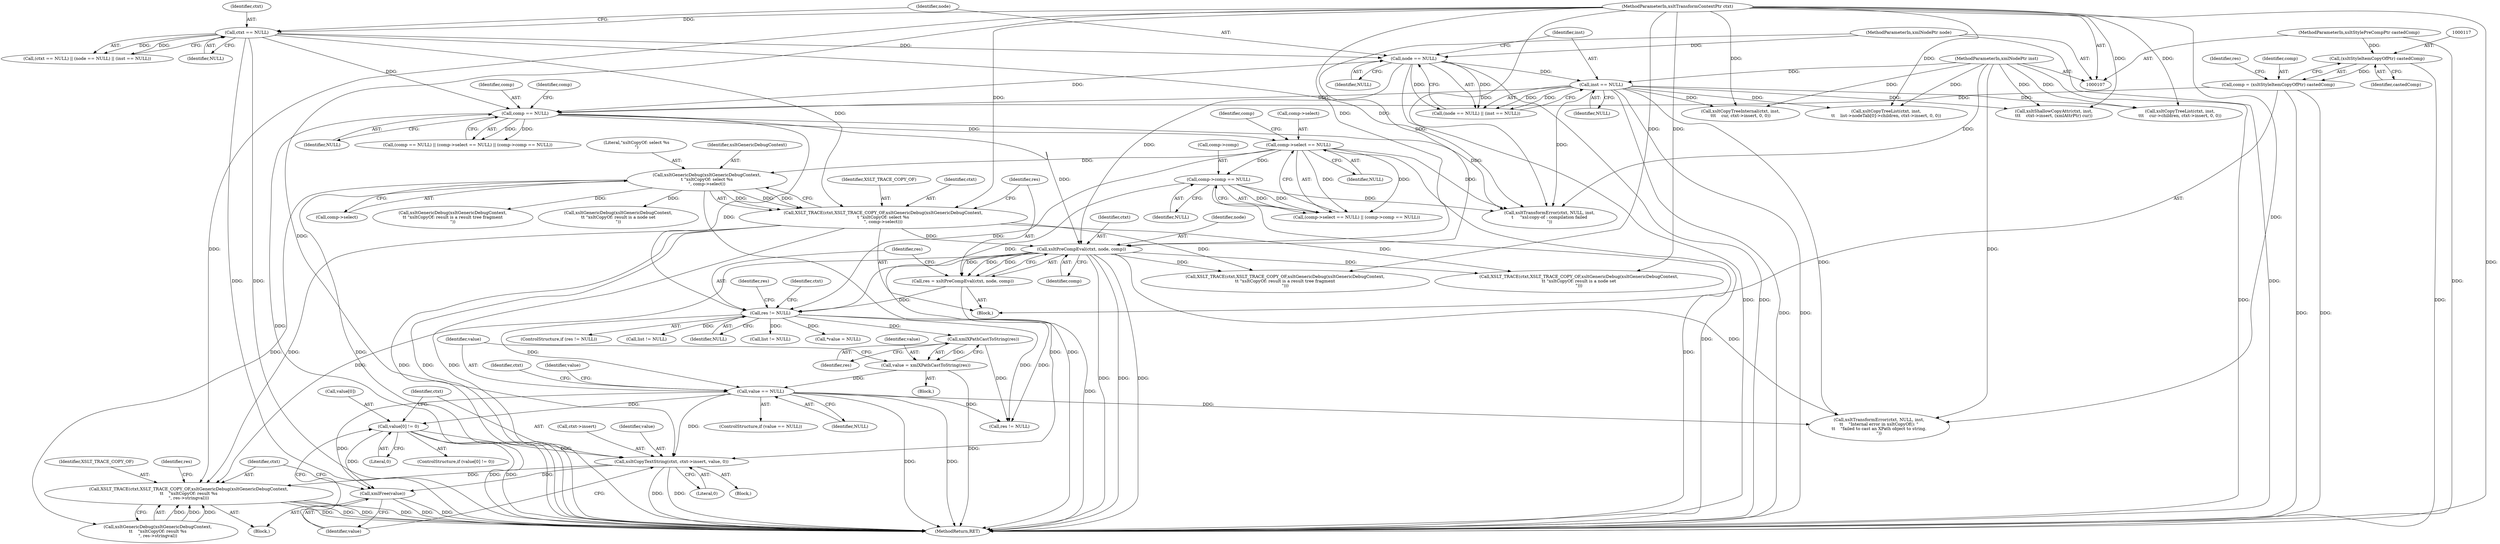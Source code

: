 digraph "0_Chrome_96dbafe288dbe2f0cc45fa3c39daf6d0c37acbab_35@array" {
"1000372" [label="(Call,value[0] != 0)"];
"1000355" [label="(Call,value == NULL)"];
"1000350" [label="(Call,value = xmlXPathCastToString(res))"];
"1000352" [label="(Call,xmlXPathCastToString(res))"];
"1000180" [label="(Call,res != NULL)"];
"1000173" [label="(Call,res = xsltPreCompEval(ctxt, node, comp))"];
"1000175" [label="(Call,xsltPreCompEval(ctxt, node, comp))"];
"1000164" [label="(Call,XSLT_TRACE(ctxt,XSLT_TRACE_COPY_OF,xsltGenericDebug(xsltGenericDebugContext,\n\t \"xsltCopyOf: select %s\n\", comp->select)))"];
"1000130" [label="(Call,ctxt == NULL)"];
"1000108" [label="(MethodParameterIn,xsltTransformContextPtr ctxt)"];
"1000167" [label="(Call,xsltGenericDebug(xsltGenericDebugContext,\n\t \"xsltCopyOf: select %s\n\", comp->select))"];
"1000147" [label="(Call,comp->select == NULL)"];
"1000143" [label="(Call,comp == NULL)"];
"1000114" [label="(Call,comp = (xsltStyleItemCopyOfPtr) castedComp)"];
"1000116" [label="(Call,(xsltStyleItemCopyOfPtr) castedComp)"];
"1000111" [label="(MethodParameterIn,xsltStylePreCompPtr castedComp)"];
"1000134" [label="(Call,node == NULL)"];
"1000109" [label="(MethodParameterIn,xmlNodePtr node)"];
"1000137" [label="(Call,inst == NULL)"];
"1000110" [label="(MethodParameterIn,xmlNodePtr inst)"];
"1000152" [label="(Call,comp->comp == NULL)"];
"1000378" [label="(Call,xsltCopyTextString(ctxt, ctxt->insert, value, 0))"];
"1000385" [label="(Call,xmlFree(value))"];
"1000387" [label="(Call,XSLT_TRACE(ctxt,XSLT_TRACE_COPY_OF,xsltGenericDebug(xsltGenericDebugContext,\n\t\t    \"xsltCopyOf: result %s\n\", res->stringval)))"];
"1000142" [label="(Call,(comp == NULL) || (comp->select == NULL) || (comp->comp == NULL))"];
"1000148" [label="(Call,comp->select)"];
"1000351" [label="(Identifier,value)"];
"1000110" [label="(MethodParameterIn,xmlNodePtr inst)"];
"1000387" [label="(Call,XSLT_TRACE(ctxt,XSLT_TRACE_COPY_OF,xsltGenericDebug(xsltGenericDebugContext,\n\t\t    \"xsltCopyOf: result %s\n\", res->stringval)))"];
"1000373" [label="(Call,value[0])"];
"1000169" [label="(Literal,\"xsltCopyOf: select %s\n\")"];
"1000345" [label="(Block,)"];
"1000108" [label="(MethodParameterIn,xsltTransformContextPtr ctxt)"];
"1000152" [label="(Call,comp->comp == NULL)"];
"1000354" [label="(ControlStructure,if (value == NULL))"];
"1000357" [label="(Identifier,NULL)"];
"1000377" [label="(Block,)"];
"1000374" [label="(Identifier,value)"];
"1000404" [label="(Call,res != NULL)"];
"1000177" [label="(Identifier,node)"];
"1000305" [label="(Call,list != NULL)"];
"1000131" [label="(Identifier,ctxt)"];
"1000295" [label="(Call,xsltGenericDebug(xsltGenericDebugContext,\n\t\t \"xsltCopyOf: result is a result tree fragment\n\"))"];
"1000329" [label="(Call,xsltCopyTreeList(ctxt, inst,\n\t\t    list->nodeTab[0]->children, ctxt->insert, 0, 0))"];
"1000386" [label="(Identifier,value)"];
"1000384" [label="(Literal,0)"];
"1000385" [label="(Call,xmlFree(value))"];
"1000114" [label="(Call,comp = (xsltStyleItemCopyOfPtr) castedComp)"];
"1000350" [label="(Call,value = xmlXPathCastToString(res))"];
"1000191" [label="(Call,XSLT_TRACE(ctxt,XSLT_TRACE_COPY_OF,xsltGenericDebug(xsltGenericDebugContext,\n\t\t \"xsltCopyOf: result is a node set\n\")))"];
"1000147" [label="(Call,comp->select == NULL)"];
"1000167" [label="(Call,xsltGenericDebug(xsltGenericDebugContext,\n\t \"xsltCopyOf: select %s\n\", comp->select))"];
"1000154" [label="(Identifier,comp)"];
"1000371" [label="(ControlStructure,if (value[0] != 0))"];
"1000182" [label="(Identifier,NULL)"];
"1000176" [label="(Identifier,ctxt)"];
"1000203" [label="(Call,list != NULL)"];
"1000390" [label="(Call,xsltGenericDebug(xsltGenericDebugContext,\n\t\t    \"xsltCopyOf: result %s\n\", res->stringval))"];
"1000139" [label="(Identifier,NULL)"];
"1000353" [label="(Identifier,res)"];
"1000187" [label="(Identifier,res)"];
"1000383" [label="(Identifier,value)"];
"1000153" [label="(Call,comp->comp)"];
"1000352" [label="(Call,xmlXPathCastToString(res))"];
"1000164" [label="(Call,XSLT_TRACE(ctxt,XSLT_TRACE_COPY_OF,xsltGenericDebug(xsltGenericDebugContext,\n\t \"xsltCopyOf: select %s\n\", comp->select)))"];
"1000165" [label="(Identifier,ctxt)"];
"1000146" [label="(Call,(comp->select == NULL) || (comp->comp == NULL))"];
"1000370" [label="(Block,)"];
"1000359" [label="(Call,xsltTransformError(ctxt, NULL, inst,\n\t\t    \"Internal error in xsltCopyOf(): \"\n\t\t    \"failed to cast an XPath object to string.\n\"))"];
"1000121" [label="(Identifier,res)"];
"1000194" [label="(Call,xsltGenericDebug(xsltGenericDebugContext,\n\t\t \"xsltCopyOf: result is a node set\n\"))"];
"1000400" [label="(Identifier,ctxt)"];
"1000376" [label="(Literal,0)"];
"1000130" [label="(Call,ctxt == NULL)"];
"1000129" [label="(Call,(ctxt == NULL) || (node == NULL) || (inst == NULL))"];
"1000168" [label="(Identifier,xsltGenericDebugContext)"];
"1000379" [label="(Identifier,ctxt)"];
"1000372" [label="(Call,value[0] != 0)"];
"1000170" [label="(Call,comp->select)"];
"1000389" [label="(Identifier,XSLT_TRACE_COPY_OF)"];
"1000145" [label="(Identifier,NULL)"];
"1000180" [label="(Call,res != NULL)"];
"1000181" [label="(Identifier,res)"];
"1000116" [label="(Call,(xsltStyleItemCopyOfPtr) castedComp)"];
"1000137" [label="(Call,inst == NULL)"];
"1000356" [label="(Identifier,value)"];
"1000173" [label="(Call,res = xsltPreCompEval(ctxt, node, comp))"];
"1000118" [label="(Identifier,castedComp)"];
"1000115" [label="(Identifier,comp)"];
"1000347" [label="(Call,*value = NULL)"];
"1000158" [label="(Call,xsltTransformError(ctxt, NULL, inst,\n\t     \"xsl:copy-of : compilation failed\n\"))"];
"1000135" [label="(Identifier,node)"];
"1000138" [label="(Identifier,inst)"];
"1000245" [label="(Call,xsltCopyTreeList(ctxt, inst,\n\t\t\t    cur->children, ctxt->insert, 0, 0))"];
"1000112" [label="(Block,)"];
"1000175" [label="(Call,xsltPreCompEval(ctxt, node, comp))"];
"1000380" [label="(Call,ctxt->insert)"];
"1000275" [label="(Call,xsltCopyTreeInternal(ctxt, inst,\n\t\t\t    cur, ctxt->insert, 0, 0))"];
"1000149" [label="(Identifier,comp)"];
"1000109" [label="(MethodParameterIn,xmlNodePtr node)"];
"1000179" [label="(ControlStructure,if (res != NULL))"];
"1000409" [label="(MethodReturn,RET)"];
"1000174" [label="(Identifier,res)"];
"1000360" [label="(Identifier,ctxt)"];
"1000166" [label="(Identifier,XSLT_TRACE_COPY_OF)"];
"1000355" [label="(Call,value == NULL)"];
"1000178" [label="(Identifier,comp)"];
"1000378" [label="(Call,xsltCopyTextString(ctxt, ctxt->insert, value, 0))"];
"1000405" [label="(Identifier,res)"];
"1000151" [label="(Identifier,NULL)"];
"1000388" [label="(Identifier,ctxt)"];
"1000144" [label="(Identifier,comp)"];
"1000143" [label="(Call,comp == NULL)"];
"1000264" [label="(Call,xsltShallowCopyAttr(ctxt, inst,\n\t\t\t    ctxt->insert, (xmlAttrPtr) cur))"];
"1000132" [label="(Identifier,NULL)"];
"1000292" [label="(Call,XSLT_TRACE(ctxt,XSLT_TRACE_COPY_OF,xsltGenericDebug(xsltGenericDebugContext,\n\t\t \"xsltCopyOf: result is a result tree fragment\n\")))"];
"1000156" [label="(Identifier,NULL)"];
"1000133" [label="(Call,(node == NULL) || (inst == NULL))"];
"1000136" [label="(Identifier,NULL)"];
"1000134" [label="(Call,node == NULL)"];
"1000111" [label="(MethodParameterIn,xsltStylePreCompPtr castedComp)"];
"1000372" -> "1000371"  [label="AST: "];
"1000372" -> "1000376"  [label="CFG: "];
"1000373" -> "1000372"  [label="AST: "];
"1000376" -> "1000372"  [label="AST: "];
"1000379" -> "1000372"  [label="CFG: "];
"1000386" -> "1000372"  [label="CFG: "];
"1000372" -> "1000409"  [label="DDG: "];
"1000372" -> "1000409"  [label="DDG: "];
"1000355" -> "1000372"  [label="DDG: "];
"1000372" -> "1000378"  [label="DDG: "];
"1000372" -> "1000385"  [label="DDG: "];
"1000355" -> "1000354"  [label="AST: "];
"1000355" -> "1000357"  [label="CFG: "];
"1000356" -> "1000355"  [label="AST: "];
"1000357" -> "1000355"  [label="AST: "];
"1000360" -> "1000355"  [label="CFG: "];
"1000374" -> "1000355"  [label="CFG: "];
"1000355" -> "1000409"  [label="DDG: "];
"1000355" -> "1000409"  [label="DDG: "];
"1000350" -> "1000355"  [label="DDG: "];
"1000180" -> "1000355"  [label="DDG: "];
"1000355" -> "1000359"  [label="DDG: "];
"1000355" -> "1000378"  [label="DDG: "];
"1000355" -> "1000385"  [label="DDG: "];
"1000355" -> "1000404"  [label="DDG: "];
"1000350" -> "1000345"  [label="AST: "];
"1000350" -> "1000352"  [label="CFG: "];
"1000351" -> "1000350"  [label="AST: "];
"1000352" -> "1000350"  [label="AST: "];
"1000356" -> "1000350"  [label="CFG: "];
"1000350" -> "1000409"  [label="DDG: "];
"1000352" -> "1000350"  [label="DDG: "];
"1000352" -> "1000353"  [label="CFG: "];
"1000353" -> "1000352"  [label="AST: "];
"1000180" -> "1000352"  [label="DDG: "];
"1000352" -> "1000404"  [label="DDG: "];
"1000180" -> "1000179"  [label="AST: "];
"1000180" -> "1000182"  [label="CFG: "];
"1000181" -> "1000180"  [label="AST: "];
"1000182" -> "1000180"  [label="AST: "];
"1000187" -> "1000180"  [label="CFG: "];
"1000400" -> "1000180"  [label="CFG: "];
"1000173" -> "1000180"  [label="DDG: "];
"1000147" -> "1000180"  [label="DDG: "];
"1000143" -> "1000180"  [label="DDG: "];
"1000152" -> "1000180"  [label="DDG: "];
"1000180" -> "1000203"  [label="DDG: "];
"1000180" -> "1000305"  [label="DDG: "];
"1000180" -> "1000347"  [label="DDG: "];
"1000180" -> "1000404"  [label="DDG: "];
"1000180" -> "1000404"  [label="DDG: "];
"1000173" -> "1000112"  [label="AST: "];
"1000173" -> "1000175"  [label="CFG: "];
"1000174" -> "1000173"  [label="AST: "];
"1000175" -> "1000173"  [label="AST: "];
"1000181" -> "1000173"  [label="CFG: "];
"1000173" -> "1000409"  [label="DDG: "];
"1000175" -> "1000173"  [label="DDG: "];
"1000175" -> "1000173"  [label="DDG: "];
"1000175" -> "1000173"  [label="DDG: "];
"1000175" -> "1000178"  [label="CFG: "];
"1000176" -> "1000175"  [label="AST: "];
"1000177" -> "1000175"  [label="AST: "];
"1000178" -> "1000175"  [label="AST: "];
"1000175" -> "1000409"  [label="DDG: "];
"1000175" -> "1000409"  [label="DDG: "];
"1000175" -> "1000409"  [label="DDG: "];
"1000164" -> "1000175"  [label="DDG: "];
"1000108" -> "1000175"  [label="DDG: "];
"1000134" -> "1000175"  [label="DDG: "];
"1000109" -> "1000175"  [label="DDG: "];
"1000143" -> "1000175"  [label="DDG: "];
"1000175" -> "1000191"  [label="DDG: "];
"1000175" -> "1000292"  [label="DDG: "];
"1000175" -> "1000359"  [label="DDG: "];
"1000175" -> "1000378"  [label="DDG: "];
"1000175" -> "1000387"  [label="DDG: "];
"1000164" -> "1000112"  [label="AST: "];
"1000164" -> "1000167"  [label="CFG: "];
"1000165" -> "1000164"  [label="AST: "];
"1000166" -> "1000164"  [label="AST: "];
"1000167" -> "1000164"  [label="AST: "];
"1000174" -> "1000164"  [label="CFG: "];
"1000164" -> "1000409"  [label="DDG: "];
"1000164" -> "1000409"  [label="DDG: "];
"1000164" -> "1000409"  [label="DDG: "];
"1000130" -> "1000164"  [label="DDG: "];
"1000108" -> "1000164"  [label="DDG: "];
"1000167" -> "1000164"  [label="DDG: "];
"1000167" -> "1000164"  [label="DDG: "];
"1000167" -> "1000164"  [label="DDG: "];
"1000164" -> "1000191"  [label="DDG: "];
"1000164" -> "1000292"  [label="DDG: "];
"1000164" -> "1000387"  [label="DDG: "];
"1000130" -> "1000129"  [label="AST: "];
"1000130" -> "1000132"  [label="CFG: "];
"1000131" -> "1000130"  [label="AST: "];
"1000132" -> "1000130"  [label="AST: "];
"1000135" -> "1000130"  [label="CFG: "];
"1000129" -> "1000130"  [label="CFG: "];
"1000130" -> "1000409"  [label="DDG: "];
"1000130" -> "1000409"  [label="DDG: "];
"1000130" -> "1000129"  [label="DDG: "];
"1000130" -> "1000129"  [label="DDG: "];
"1000108" -> "1000130"  [label="DDG: "];
"1000130" -> "1000134"  [label="DDG: "];
"1000130" -> "1000143"  [label="DDG: "];
"1000130" -> "1000158"  [label="DDG: "];
"1000108" -> "1000107"  [label="AST: "];
"1000108" -> "1000409"  [label="DDG: "];
"1000108" -> "1000158"  [label="DDG: "];
"1000108" -> "1000191"  [label="DDG: "];
"1000108" -> "1000245"  [label="DDG: "];
"1000108" -> "1000264"  [label="DDG: "];
"1000108" -> "1000275"  [label="DDG: "];
"1000108" -> "1000292"  [label="DDG: "];
"1000108" -> "1000329"  [label="DDG: "];
"1000108" -> "1000359"  [label="DDG: "];
"1000108" -> "1000378"  [label="DDG: "];
"1000108" -> "1000387"  [label="DDG: "];
"1000167" -> "1000170"  [label="CFG: "];
"1000168" -> "1000167"  [label="AST: "];
"1000169" -> "1000167"  [label="AST: "];
"1000170" -> "1000167"  [label="AST: "];
"1000167" -> "1000409"  [label="DDG: "];
"1000167" -> "1000409"  [label="DDG: "];
"1000147" -> "1000167"  [label="DDG: "];
"1000167" -> "1000194"  [label="DDG: "];
"1000167" -> "1000295"  [label="DDG: "];
"1000167" -> "1000390"  [label="DDG: "];
"1000147" -> "1000146"  [label="AST: "];
"1000147" -> "1000151"  [label="CFG: "];
"1000148" -> "1000147"  [label="AST: "];
"1000151" -> "1000147"  [label="AST: "];
"1000154" -> "1000147"  [label="CFG: "];
"1000146" -> "1000147"  [label="CFG: "];
"1000147" -> "1000409"  [label="DDG: "];
"1000147" -> "1000146"  [label="DDG: "];
"1000147" -> "1000146"  [label="DDG: "];
"1000143" -> "1000147"  [label="DDG: "];
"1000147" -> "1000152"  [label="DDG: "];
"1000147" -> "1000158"  [label="DDG: "];
"1000143" -> "1000142"  [label="AST: "];
"1000143" -> "1000145"  [label="CFG: "];
"1000144" -> "1000143"  [label="AST: "];
"1000145" -> "1000143"  [label="AST: "];
"1000149" -> "1000143"  [label="CFG: "];
"1000142" -> "1000143"  [label="CFG: "];
"1000143" -> "1000409"  [label="DDG: "];
"1000143" -> "1000142"  [label="DDG: "];
"1000143" -> "1000142"  [label="DDG: "];
"1000114" -> "1000143"  [label="DDG: "];
"1000134" -> "1000143"  [label="DDG: "];
"1000137" -> "1000143"  [label="DDG: "];
"1000143" -> "1000158"  [label="DDG: "];
"1000114" -> "1000112"  [label="AST: "];
"1000114" -> "1000116"  [label="CFG: "];
"1000115" -> "1000114"  [label="AST: "];
"1000116" -> "1000114"  [label="AST: "];
"1000121" -> "1000114"  [label="CFG: "];
"1000114" -> "1000409"  [label="DDG: "];
"1000114" -> "1000409"  [label="DDG: "];
"1000116" -> "1000114"  [label="DDG: "];
"1000116" -> "1000118"  [label="CFG: "];
"1000117" -> "1000116"  [label="AST: "];
"1000118" -> "1000116"  [label="AST: "];
"1000116" -> "1000409"  [label="DDG: "];
"1000111" -> "1000116"  [label="DDG: "];
"1000111" -> "1000107"  [label="AST: "];
"1000111" -> "1000409"  [label="DDG: "];
"1000134" -> "1000133"  [label="AST: "];
"1000134" -> "1000136"  [label="CFG: "];
"1000135" -> "1000134"  [label="AST: "];
"1000136" -> "1000134"  [label="AST: "];
"1000138" -> "1000134"  [label="CFG: "];
"1000133" -> "1000134"  [label="CFG: "];
"1000134" -> "1000409"  [label="DDG: "];
"1000134" -> "1000409"  [label="DDG: "];
"1000134" -> "1000133"  [label="DDG: "];
"1000134" -> "1000133"  [label="DDG: "];
"1000109" -> "1000134"  [label="DDG: "];
"1000134" -> "1000137"  [label="DDG: "];
"1000109" -> "1000107"  [label="AST: "];
"1000109" -> "1000409"  [label="DDG: "];
"1000137" -> "1000133"  [label="AST: "];
"1000137" -> "1000139"  [label="CFG: "];
"1000138" -> "1000137"  [label="AST: "];
"1000139" -> "1000137"  [label="AST: "];
"1000133" -> "1000137"  [label="CFG: "];
"1000137" -> "1000409"  [label="DDG: "];
"1000137" -> "1000409"  [label="DDG: "];
"1000137" -> "1000133"  [label="DDG: "];
"1000137" -> "1000133"  [label="DDG: "];
"1000110" -> "1000137"  [label="DDG: "];
"1000137" -> "1000158"  [label="DDG: "];
"1000137" -> "1000245"  [label="DDG: "];
"1000137" -> "1000264"  [label="DDG: "];
"1000137" -> "1000275"  [label="DDG: "];
"1000137" -> "1000329"  [label="DDG: "];
"1000137" -> "1000359"  [label="DDG: "];
"1000110" -> "1000107"  [label="AST: "];
"1000110" -> "1000409"  [label="DDG: "];
"1000110" -> "1000158"  [label="DDG: "];
"1000110" -> "1000245"  [label="DDG: "];
"1000110" -> "1000264"  [label="DDG: "];
"1000110" -> "1000275"  [label="DDG: "];
"1000110" -> "1000329"  [label="DDG: "];
"1000110" -> "1000359"  [label="DDG: "];
"1000152" -> "1000146"  [label="AST: "];
"1000152" -> "1000156"  [label="CFG: "];
"1000153" -> "1000152"  [label="AST: "];
"1000156" -> "1000152"  [label="AST: "];
"1000146" -> "1000152"  [label="CFG: "];
"1000152" -> "1000409"  [label="DDG: "];
"1000152" -> "1000146"  [label="DDG: "];
"1000152" -> "1000146"  [label="DDG: "];
"1000152" -> "1000158"  [label="DDG: "];
"1000378" -> "1000377"  [label="AST: "];
"1000378" -> "1000384"  [label="CFG: "];
"1000379" -> "1000378"  [label="AST: "];
"1000380" -> "1000378"  [label="AST: "];
"1000383" -> "1000378"  [label="AST: "];
"1000384" -> "1000378"  [label="AST: "];
"1000386" -> "1000378"  [label="CFG: "];
"1000378" -> "1000409"  [label="DDG: "];
"1000378" -> "1000409"  [label="DDG: "];
"1000378" -> "1000385"  [label="DDG: "];
"1000378" -> "1000387"  [label="DDG: "];
"1000385" -> "1000370"  [label="AST: "];
"1000385" -> "1000386"  [label="CFG: "];
"1000386" -> "1000385"  [label="AST: "];
"1000388" -> "1000385"  [label="CFG: "];
"1000385" -> "1000409"  [label="DDG: "];
"1000385" -> "1000409"  [label="DDG: "];
"1000387" -> "1000370"  [label="AST: "];
"1000387" -> "1000390"  [label="CFG: "];
"1000388" -> "1000387"  [label="AST: "];
"1000389" -> "1000387"  [label="AST: "];
"1000390" -> "1000387"  [label="AST: "];
"1000405" -> "1000387"  [label="CFG: "];
"1000387" -> "1000409"  [label="DDG: "];
"1000387" -> "1000409"  [label="DDG: "];
"1000387" -> "1000409"  [label="DDG: "];
"1000387" -> "1000409"  [label="DDG: "];
"1000390" -> "1000387"  [label="DDG: "];
"1000390" -> "1000387"  [label="DDG: "];
"1000390" -> "1000387"  [label="DDG: "];
}
